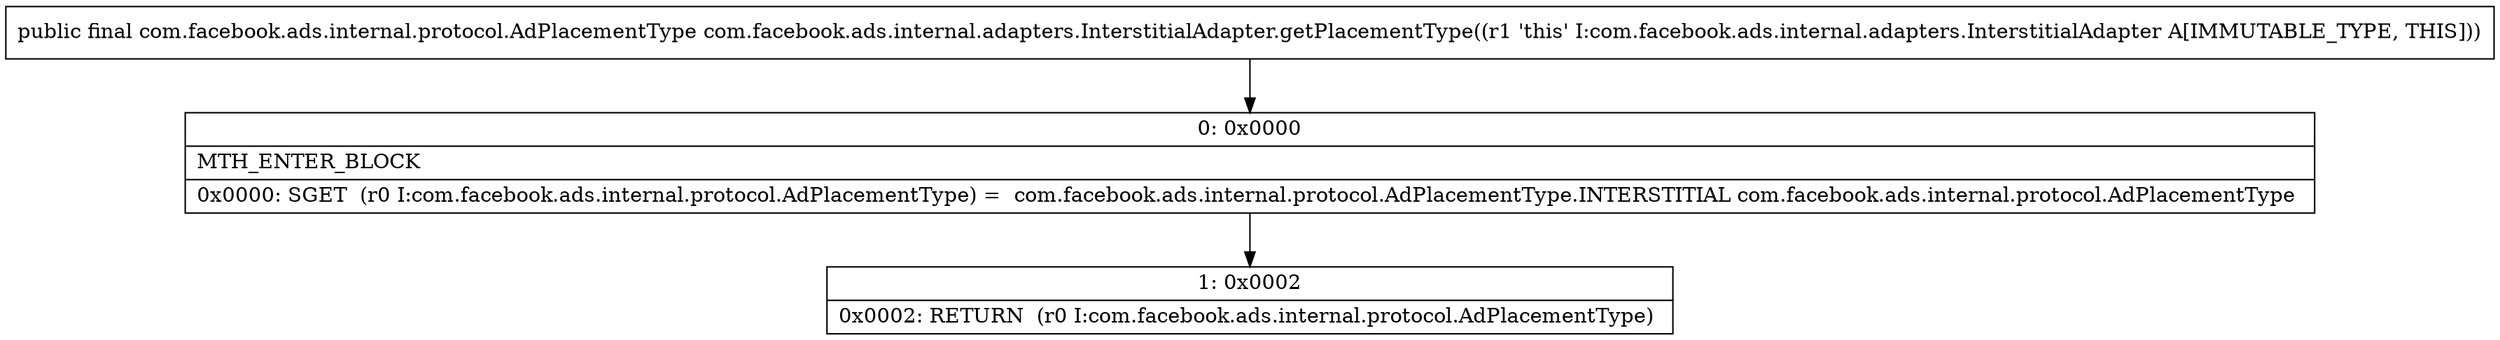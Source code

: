 digraph "CFG forcom.facebook.ads.internal.adapters.InterstitialAdapter.getPlacementType()Lcom\/facebook\/ads\/internal\/protocol\/AdPlacementType;" {
Node_0 [shape=record,label="{0\:\ 0x0000|MTH_ENTER_BLOCK\l|0x0000: SGET  (r0 I:com.facebook.ads.internal.protocol.AdPlacementType) =  com.facebook.ads.internal.protocol.AdPlacementType.INTERSTITIAL com.facebook.ads.internal.protocol.AdPlacementType \l}"];
Node_1 [shape=record,label="{1\:\ 0x0002|0x0002: RETURN  (r0 I:com.facebook.ads.internal.protocol.AdPlacementType) \l}"];
MethodNode[shape=record,label="{public final com.facebook.ads.internal.protocol.AdPlacementType com.facebook.ads.internal.adapters.InterstitialAdapter.getPlacementType((r1 'this' I:com.facebook.ads.internal.adapters.InterstitialAdapter A[IMMUTABLE_TYPE, THIS])) }"];
MethodNode -> Node_0;
Node_0 -> Node_1;
}

